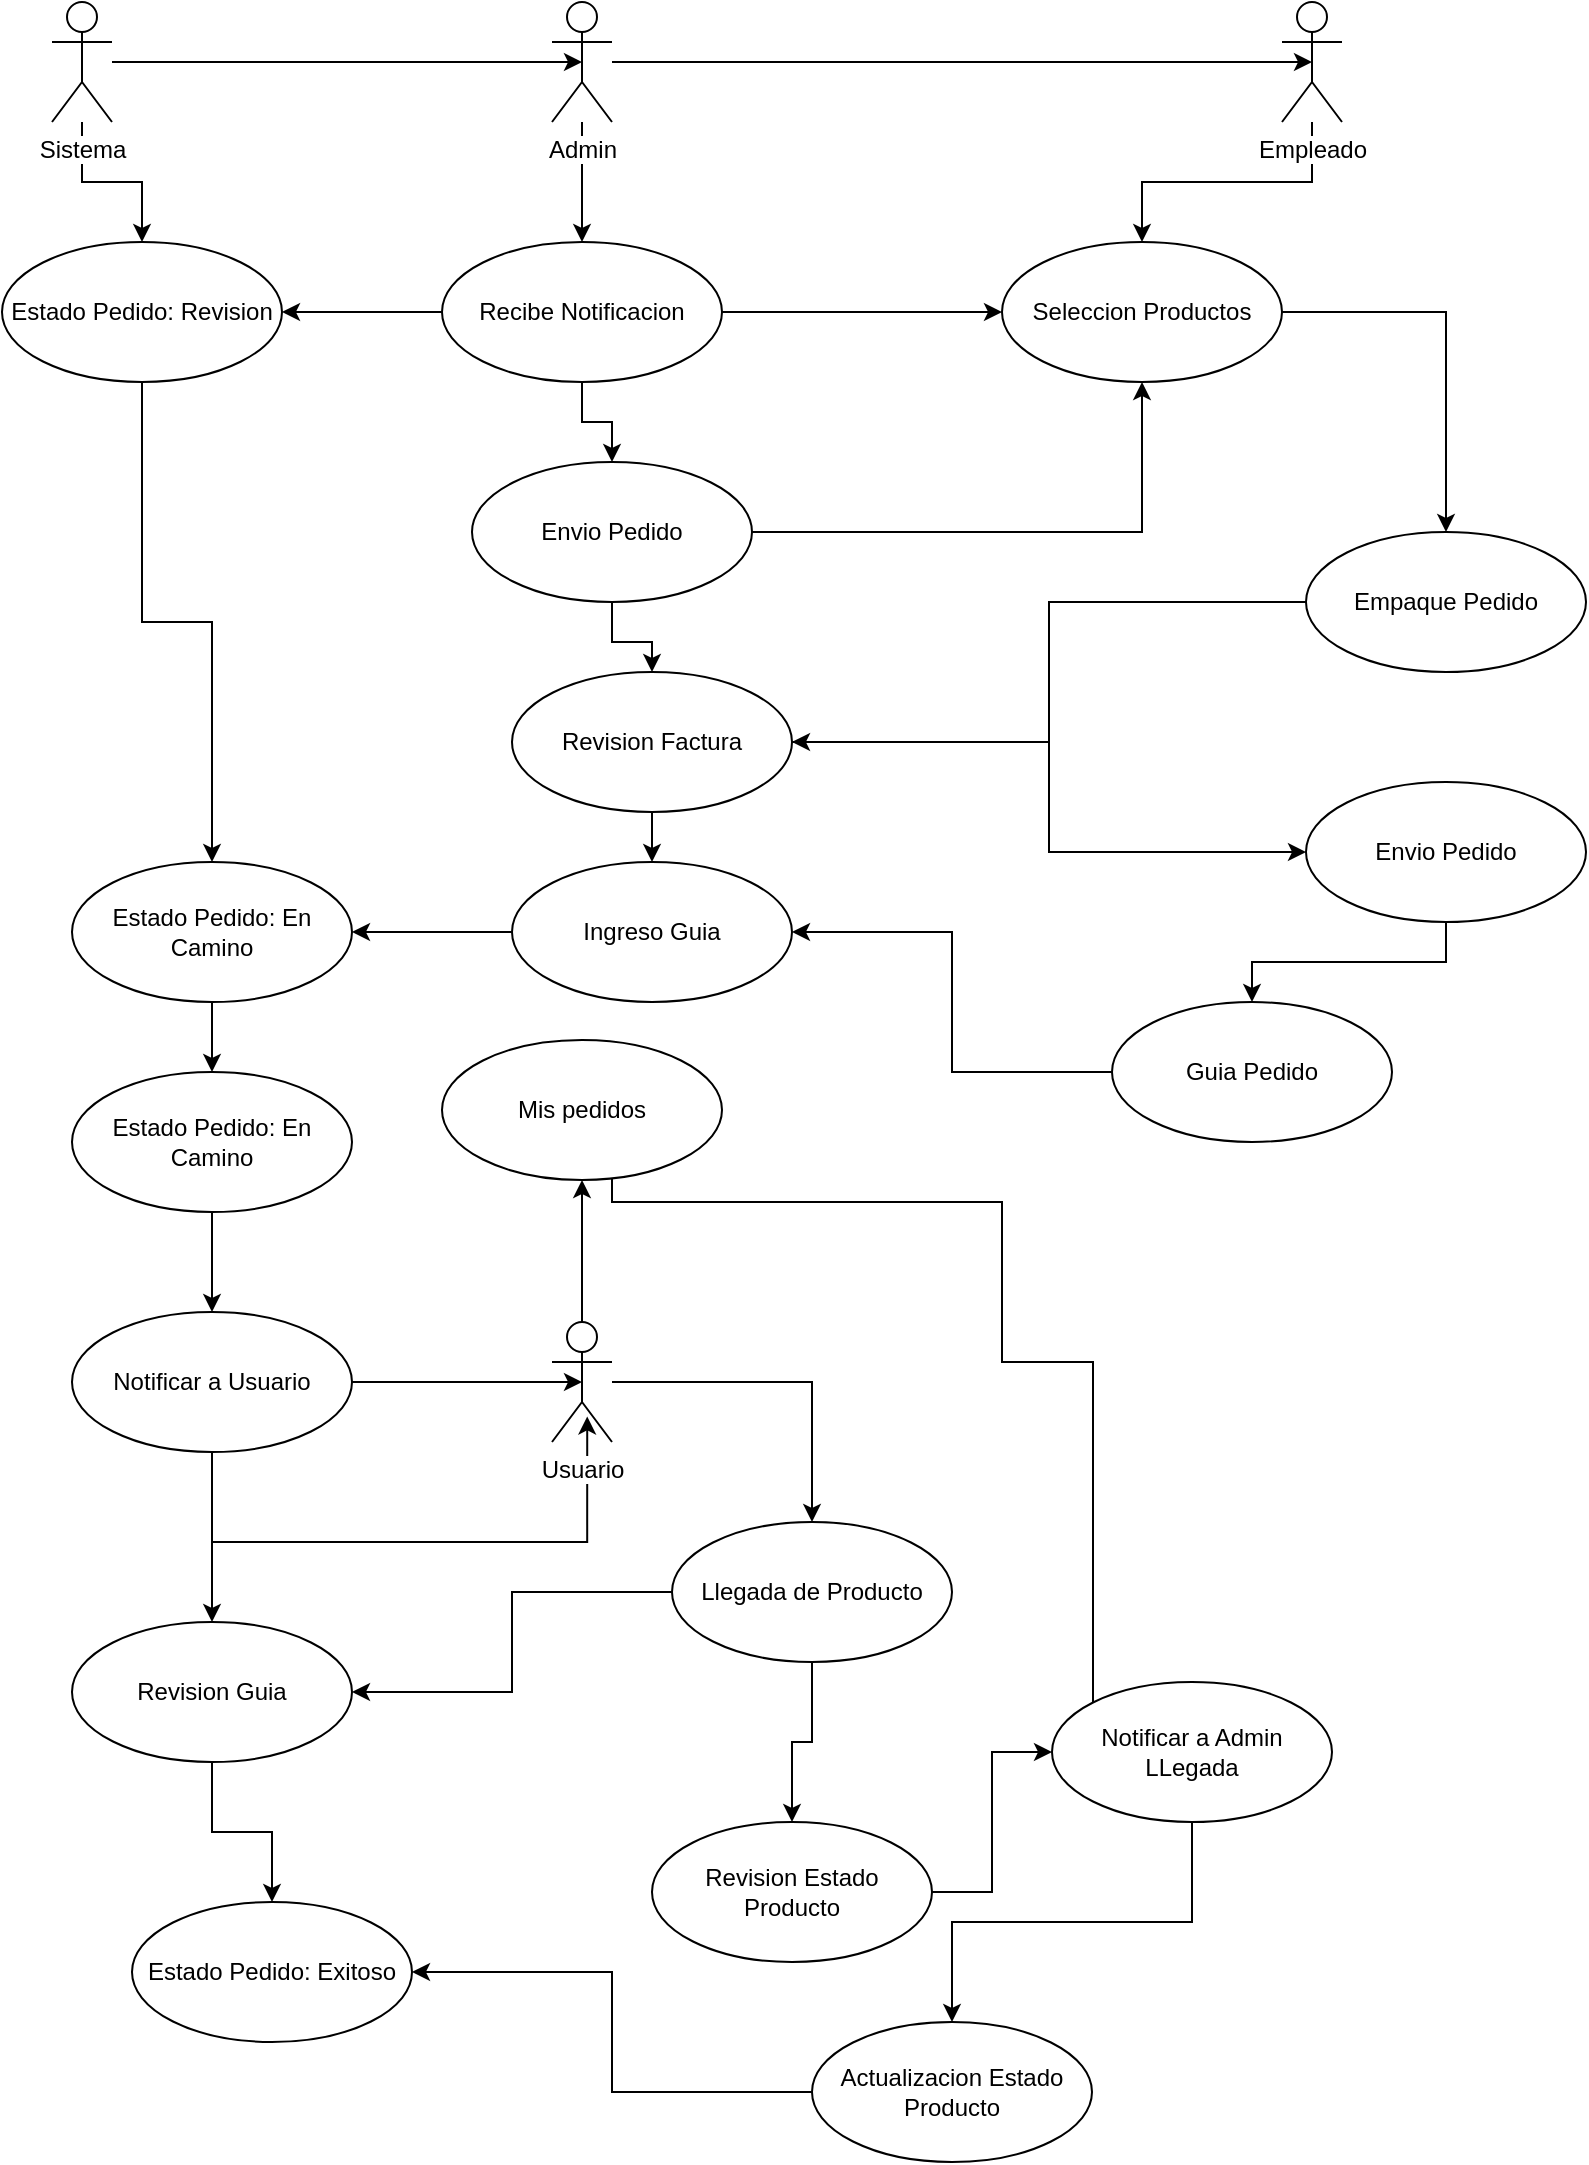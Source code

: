 <mxfile pages="1">
    <diagram id="k4urh3wj4w7HMLdGhCmK" name="Page-1">
        <mxGraphModel dx="708" dy="255" grid="1" gridSize="10" guides="1" tooltips="1" connect="1" arrows="1" fold="1" page="1" pageScale="1" pageWidth="827" pageHeight="1169" math="0" shadow="0">
            <root>
                <mxCell id="0"/>
                <mxCell id="1" parent="0"/>
                <mxCell id="8" value="" style="edgeStyle=orthogonalEdgeStyle;rounded=0;orthogonalLoop=1;jettySize=auto;html=1;entryX=0.5;entryY=0.5;entryDx=0;entryDy=0;entryPerimeter=0;" parent="1" source="2" target="3" edge="1">
                    <mxGeometry relative="1" as="geometry">
                        <mxPoint x="440" y="60" as="targetPoint"/>
                    </mxGeometry>
                </mxCell>
                <mxCell id="28" value="" style="edgeStyle=orthogonalEdgeStyle;rounded=0;orthogonalLoop=1;jettySize=auto;html=1;" parent="1" source="2" target="21" edge="1">
                    <mxGeometry relative="1" as="geometry"/>
                </mxCell>
                <mxCell id="2" value="Sistema" style="shape=umlActor;verticalLabelPosition=bottom;labelBackgroundColor=#ffffff;verticalAlign=top;html=1;outlineConnect=0;" parent="1" vertex="1">
                    <mxGeometry x="60" y="30" width="30" height="60" as="geometry"/>
                </mxCell>
                <mxCell id="10" value="" style="edgeStyle=orthogonalEdgeStyle;rounded=0;orthogonalLoop=1;jettySize=auto;html=1;" parent="1" source="3" target="9" edge="1">
                    <mxGeometry relative="1" as="geometry"/>
                </mxCell>
                <mxCell id="13" value="" style="edgeStyle=orthogonalEdgeStyle;rounded=0;orthogonalLoop=1;jettySize=auto;html=1;entryX=0.5;entryY=0.5;entryDx=0;entryDy=0;entryPerimeter=0;" parent="1" source="3" target="11" edge="1">
                    <mxGeometry relative="1" as="geometry">
                        <mxPoint x="420" y="60" as="targetPoint"/>
                    </mxGeometry>
                </mxCell>
                <mxCell id="3" value="Admin" style="shape=umlActor;verticalLabelPosition=bottom;labelBackgroundColor=#ffffff;verticalAlign=top;html=1;outlineConnect=0;" parent="1" vertex="1">
                    <mxGeometry x="310" y="30" width="30" height="60" as="geometry"/>
                </mxCell>
                <mxCell id="15" value="" style="edgeStyle=orthogonalEdgeStyle;rounded=0;orthogonalLoop=1;jettySize=auto;html=1;" parent="1" source="9" target="14" edge="1">
                    <mxGeometry relative="1" as="geometry"/>
                </mxCell>
                <mxCell id="18" value="" style="edgeStyle=orthogonalEdgeStyle;rounded=0;orthogonalLoop=1;jettySize=auto;html=1;" parent="1" source="9" target="17" edge="1">
                    <mxGeometry relative="1" as="geometry"/>
                </mxCell>
                <mxCell id="22" value="" style="edgeStyle=orthogonalEdgeStyle;rounded=0;orthogonalLoop=1;jettySize=auto;html=1;" parent="1" source="9" target="21" edge="1">
                    <mxGeometry relative="1" as="geometry"/>
                </mxCell>
                <mxCell id="9" value="Recibe Notificacion" style="ellipse;whiteSpace=wrap;html=1;" parent="1" vertex="1">
                    <mxGeometry x="255" y="150" width="140" height="70" as="geometry"/>
                </mxCell>
                <mxCell id="39" value="" style="edgeStyle=orthogonalEdgeStyle;rounded=0;orthogonalLoop=1;jettySize=auto;html=1;" parent="1" source="21" target="36" edge="1">
                    <mxGeometry relative="1" as="geometry">
                        <mxPoint x="105" y="300" as="targetPoint"/>
                    </mxGeometry>
                </mxCell>
                <mxCell id="21" value="Estado Pedido: Revision" style="ellipse;whiteSpace=wrap;html=1;" parent="1" vertex="1">
                    <mxGeometry x="35" y="150" width="140" height="70" as="geometry"/>
                </mxCell>
                <mxCell id="20" value="" style="edgeStyle=orthogonalEdgeStyle;rounded=0;orthogonalLoop=1;jettySize=auto;html=1;" parent="1" source="17" target="14" edge="1">
                    <mxGeometry relative="1" as="geometry">
                        <mxPoint x="490" y="295" as="targetPoint"/>
                    </mxGeometry>
                </mxCell>
                <mxCell id="27" value="" style="edgeStyle=orthogonalEdgeStyle;rounded=0;orthogonalLoop=1;jettySize=auto;html=1;" parent="1" source="17" target="25" edge="1">
                    <mxGeometry relative="1" as="geometry"/>
                </mxCell>
                <mxCell id="17" value="Envio Pedido" style="ellipse;whiteSpace=wrap;html=1;" parent="1" vertex="1">
                    <mxGeometry x="270" y="260" width="140" height="70" as="geometry"/>
                </mxCell>
                <mxCell id="24" value="" style="edgeStyle=orthogonalEdgeStyle;rounded=0;orthogonalLoop=1;jettySize=auto;html=1;" parent="1" source="14" target="23" edge="1">
                    <mxGeometry relative="1" as="geometry"/>
                </mxCell>
                <mxCell id="14" value="Seleccion Productos" style="ellipse;whiteSpace=wrap;html=1;" parent="1" vertex="1">
                    <mxGeometry x="535" y="150" width="140" height="70" as="geometry"/>
                </mxCell>
                <mxCell id="26" value="" style="edgeStyle=orthogonalEdgeStyle;rounded=0;orthogonalLoop=1;jettySize=auto;html=1;" parent="1" source="23" target="25" edge="1">
                    <mxGeometry relative="1" as="geometry"/>
                </mxCell>
                <mxCell id="23" value="Empaque Pedido" style="ellipse;whiteSpace=wrap;html=1;" parent="1" vertex="1">
                    <mxGeometry x="687" y="295" width="140" height="70" as="geometry"/>
                </mxCell>
                <mxCell id="30" value="" style="edgeStyle=orthogonalEdgeStyle;rounded=0;orthogonalLoop=1;jettySize=auto;html=1;" parent="1" source="25" target="29" edge="1">
                    <mxGeometry relative="1" as="geometry"/>
                </mxCell>
                <mxCell id="35" value="" style="edgeStyle=orthogonalEdgeStyle;rounded=0;orthogonalLoop=1;jettySize=auto;html=1;" parent="1" source="25" target="33" edge="1">
                    <mxGeometry relative="1" as="geometry"/>
                </mxCell>
                <mxCell id="25" value="Revision Factura" style="ellipse;whiteSpace=wrap;html=1;" parent="1" vertex="1">
                    <mxGeometry x="290" y="365" width="140" height="70" as="geometry"/>
                </mxCell>
                <mxCell id="32" value="" style="edgeStyle=orthogonalEdgeStyle;rounded=0;orthogonalLoop=1;jettySize=auto;html=1;" parent="1" source="29" target="31" edge="1">
                    <mxGeometry relative="1" as="geometry"/>
                </mxCell>
                <mxCell id="29" value="Envio Pedido" style="ellipse;whiteSpace=wrap;html=1;" parent="1" vertex="1">
                    <mxGeometry x="687" y="420" width="140" height="70" as="geometry"/>
                </mxCell>
                <mxCell id="34" value="" style="edgeStyle=orthogonalEdgeStyle;rounded=0;orthogonalLoop=1;jettySize=auto;html=1;" parent="1" source="31" target="33" edge="1">
                    <mxGeometry relative="1" as="geometry"/>
                </mxCell>
                <mxCell id="31" value="Guia Pedido" style="ellipse;whiteSpace=wrap;html=1;" parent="1" vertex="1">
                    <mxGeometry x="590" y="530" width="140" height="70" as="geometry"/>
                </mxCell>
                <mxCell id="37" value="" style="edgeStyle=orthogonalEdgeStyle;rounded=0;orthogonalLoop=1;jettySize=auto;html=1;" parent="1" source="33" target="36" edge="1">
                    <mxGeometry relative="1" as="geometry"/>
                </mxCell>
                <mxCell id="65" value="" style="edgeStyle=orthogonalEdgeStyle;rounded=0;orthogonalLoop=1;jettySize=auto;html=1;entryX=0;entryY=1;entryDx=0;entryDy=0;" parent="1" source="74" target="62" edge="1">
                    <mxGeometry relative="1" as="geometry">
                        <mxPoint x="360" y="630" as="targetPoint"/>
                        <Array as="points">
                            <mxPoint x="340" y="630"/>
                            <mxPoint x="535" y="630"/>
                            <mxPoint x="535" y="710"/>
                        </Array>
                    </mxGeometry>
                </mxCell>
                <mxCell id="33" value="Ingreso Guia" style="ellipse;whiteSpace=wrap;html=1;" parent="1" vertex="1">
                    <mxGeometry x="290" y="460" width="140" height="70" as="geometry"/>
                </mxCell>
                <mxCell id="41" value="" style="edgeStyle=orthogonalEdgeStyle;rounded=0;orthogonalLoop=1;jettySize=auto;html=1;" parent="1" source="36" target="40" edge="1">
                    <mxGeometry relative="1" as="geometry"/>
                </mxCell>
                <mxCell id="36" value="Estado Pedido: En Camino" style="ellipse;whiteSpace=wrap;html=1;" parent="1" vertex="1">
                    <mxGeometry x="70" y="460" width="140" height="70" as="geometry"/>
                </mxCell>
                <mxCell id="43" value="" style="edgeStyle=orthogonalEdgeStyle;rounded=0;orthogonalLoop=1;jettySize=auto;html=1;" parent="1" source="40" target="42" edge="1">
                    <mxGeometry relative="1" as="geometry"/>
                </mxCell>
                <mxCell id="40" value="Estado Pedido: En Camino" style="ellipse;whiteSpace=wrap;html=1;" parent="1" vertex="1">
                    <mxGeometry x="70" y="565" width="140" height="70" as="geometry"/>
                </mxCell>
                <mxCell id="48" value="" style="edgeStyle=orthogonalEdgeStyle;rounded=0;orthogonalLoop=1;jettySize=auto;html=1;entryX=0.587;entryY=0.787;entryDx=0;entryDy=0;entryPerimeter=0;" parent="1" source="42" target="44" edge="1">
                    <mxGeometry relative="1" as="geometry">
                        <mxPoint x="190" y="800" as="targetPoint"/>
                        <Array as="points">
                            <mxPoint x="140" y="800"/>
                            <mxPoint x="328" y="800"/>
                        </Array>
                    </mxGeometry>
                </mxCell>
                <mxCell id="59" value="" style="edgeStyle=orthogonalEdgeStyle;rounded=0;orthogonalLoop=1;jettySize=auto;html=1;" parent="1" source="42" target="56" edge="1">
                    <mxGeometry relative="1" as="geometry">
                        <mxPoint x="-10" y="695" as="targetPoint"/>
                        <Array as="points"/>
                    </mxGeometry>
                </mxCell>
                <mxCell id="76" value="" style="edgeStyle=orthogonalEdgeStyle;rounded=0;orthogonalLoop=1;jettySize=auto;html=1;entryX=0.5;entryY=0.5;entryDx=0;entryDy=0;entryPerimeter=0;" parent="1" source="42" target="44" edge="1">
                    <mxGeometry relative="1" as="geometry">
                        <mxPoint x="290" y="725" as="targetPoint"/>
                    </mxGeometry>
                </mxCell>
                <mxCell id="42" value="Notificar a Usuario" style="ellipse;whiteSpace=wrap;html=1;" parent="1" vertex="1">
                    <mxGeometry x="70" y="685" width="140" height="70" as="geometry"/>
                </mxCell>
                <mxCell id="16" value="" style="edgeStyle=orthogonalEdgeStyle;rounded=0;orthogonalLoop=1;jettySize=auto;html=1;" parent="1" source="11" target="14" edge="1">
                    <mxGeometry relative="1" as="geometry"/>
                </mxCell>
                <mxCell id="11" value="Empleado" style="shape=umlActor;verticalLabelPosition=bottom;labelBackgroundColor=#ffffff;verticalAlign=top;html=1;" parent="1" vertex="1">
                    <mxGeometry x="675" y="30" width="30" height="60" as="geometry"/>
                </mxCell>
                <mxCell id="52" value="" style="edgeStyle=orthogonalEdgeStyle;rounded=0;orthogonalLoop=1;jettySize=auto;html=1;" parent="1" source="44" target="51" edge="1">
                    <mxGeometry relative="1" as="geometry"/>
                </mxCell>
                <mxCell id="73" value="" style="edgeStyle=orthogonalEdgeStyle;rounded=0;orthogonalLoop=1;jettySize=auto;html=1;" parent="1" source="44" target="74" edge="1">
                    <mxGeometry relative="1" as="geometry">
                        <mxPoint x="325" y="580" as="targetPoint"/>
                    </mxGeometry>
                </mxCell>
                <mxCell id="44" value="Usuario" style="shape=umlActor;verticalLabelPosition=bottom;labelBackgroundColor=#ffffff;verticalAlign=top;html=1;" parent="1" vertex="1">
                    <mxGeometry x="310" y="690" width="30" height="60" as="geometry"/>
                </mxCell>
                <mxCell id="57" value="" style="edgeStyle=orthogonalEdgeStyle;rounded=0;orthogonalLoop=1;jettySize=auto;html=1;" parent="1" source="51" target="56" edge="1">
                    <mxGeometry relative="1" as="geometry"/>
                </mxCell>
                <mxCell id="61" value="" style="edgeStyle=orthogonalEdgeStyle;rounded=0;orthogonalLoop=1;jettySize=auto;html=1;" parent="1" source="51" target="60" edge="1">
                    <mxGeometry relative="1" as="geometry"/>
                </mxCell>
                <mxCell id="51" value="Llegada de Producto" style="ellipse;whiteSpace=wrap;html=1;" parent="1" vertex="1">
                    <mxGeometry x="370" y="790" width="140" height="70" as="geometry"/>
                </mxCell>
                <mxCell id="63" value="" style="edgeStyle=orthogonalEdgeStyle;rounded=0;orthogonalLoop=1;jettySize=auto;html=1;" parent="1" source="60" target="62" edge="1">
                    <mxGeometry relative="1" as="geometry"/>
                </mxCell>
                <mxCell id="60" value="Revision Estado Producto" style="ellipse;whiteSpace=wrap;html=1;" parent="1" vertex="1">
                    <mxGeometry x="360" y="940" width="140" height="70" as="geometry"/>
                </mxCell>
                <mxCell id="67" value="" style="edgeStyle=orthogonalEdgeStyle;rounded=0;orthogonalLoop=1;jettySize=auto;html=1;" parent="1" source="62" target="66" edge="1">
                    <mxGeometry relative="1" as="geometry"/>
                </mxCell>
                <mxCell id="62" value="Notificar a Admin LLegada" style="ellipse;whiteSpace=wrap;html=1;" parent="1" vertex="1">
                    <mxGeometry x="560" y="870" width="140" height="70" as="geometry"/>
                </mxCell>
                <mxCell id="69" value="" style="edgeStyle=orthogonalEdgeStyle;rounded=0;orthogonalLoop=1;jettySize=auto;html=1;" parent="1" source="66" target="68" edge="1">
                    <mxGeometry relative="1" as="geometry"/>
                </mxCell>
                <mxCell id="66" value="Actualizacion Estado Producto" style="ellipse;whiteSpace=wrap;html=1;" parent="1" vertex="1">
                    <mxGeometry x="440" y="1040" width="140" height="70" as="geometry"/>
                </mxCell>
                <mxCell id="68" value="Estado Pedido: Exitoso" style="ellipse;whiteSpace=wrap;html=1;" parent="1" vertex="1">
                    <mxGeometry x="100" y="980" width="140" height="70" as="geometry"/>
                </mxCell>
                <mxCell id="71" value="" style="edgeStyle=orthogonalEdgeStyle;rounded=0;orthogonalLoop=1;jettySize=auto;html=1;" parent="1" source="56" target="68" edge="1">
                    <mxGeometry relative="1" as="geometry">
                        <mxPoint x="140" y="990" as="targetPoint"/>
                    </mxGeometry>
                </mxCell>
                <mxCell id="56" value="Revision Guia" style="ellipse;whiteSpace=wrap;html=1;" parent="1" vertex="1">
                    <mxGeometry x="70" y="840" width="140" height="70" as="geometry"/>
                </mxCell>
                <mxCell id="74" value="Mis pedidos" style="ellipse;whiteSpace=wrap;html=1;" parent="1" vertex="1">
                    <mxGeometry x="255" y="549" width="140" height="70" as="geometry"/>
                </mxCell>
            </root>
        </mxGraphModel>
    </diagram>
</mxfile>